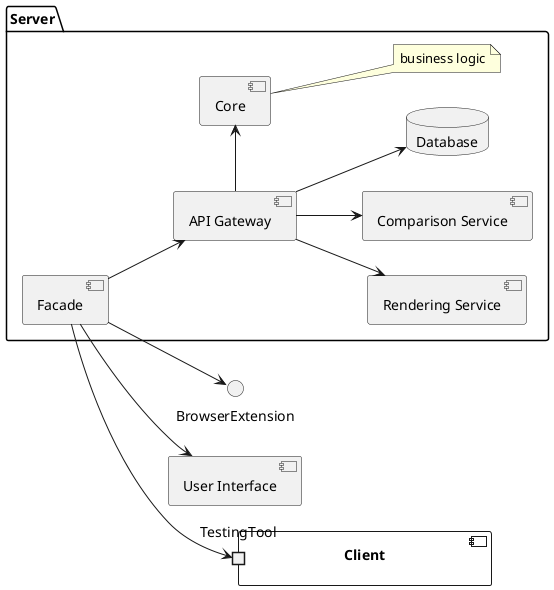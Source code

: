 @startuml


left to right direction

package "Server" {

  [Facade] 
  [API Gateway]
  [Rendering Service]
  [Core]
  [Comparison Service]
  [Facade] --> [API Gateway]
  [API Gateway] --> [Rendering Service]
  [API Gateway] -> [Core]
  [API Gateway] --> [Comparison Service]
  [API Gateway] --> Database

  note right of Core: business logic

  database "Database" {

  }
}

component Client {
  port TestingTool
}

[Facade] --> TestingTool
[Facade] --> BrowserExtension
[Facade] --> [User Interface]

@enduml

